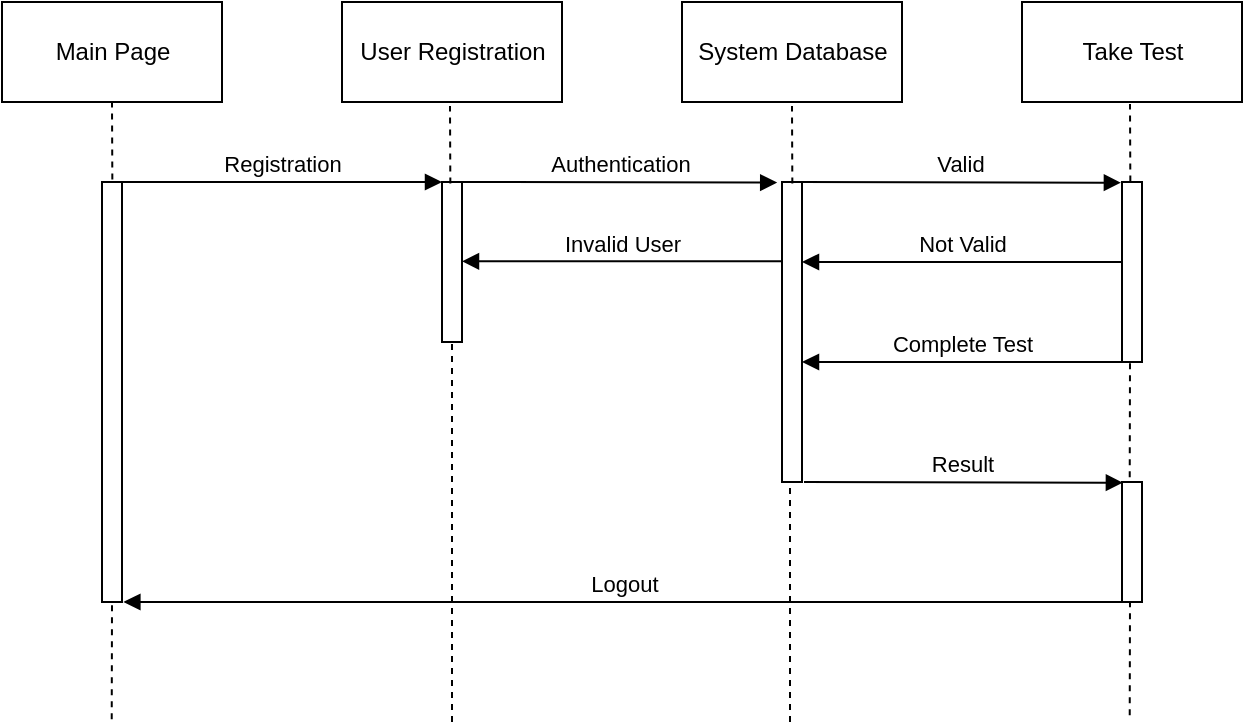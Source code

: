 <mxfile version="17.2.4" type="github">
  <diagram id="AHQxvIInp3seyibK6ZMS" name="Page-1">
    <mxGraphModel dx="716" dy="372" grid="1" gridSize="10" guides="1" tooltips="1" connect="1" arrows="1" fold="1" page="1" pageScale="1" pageWidth="850" pageHeight="1100" math="0" shadow="0">
      <root>
        <mxCell id="0" />
        <mxCell id="1" parent="0" />
        <mxCell id="uE9h87e7g1pPO8UFVxm6-2" value="Main Page" style="html=1;" vertex="1" parent="1">
          <mxGeometry x="100" y="120" width="110" height="50" as="geometry" />
        </mxCell>
        <mxCell id="uE9h87e7g1pPO8UFVxm6-3" value="User Registration" style="html=1;" vertex="1" parent="1">
          <mxGeometry x="270" y="120" width="110" height="50" as="geometry" />
        </mxCell>
        <mxCell id="uE9h87e7g1pPO8UFVxm6-4" value="System Database" style="html=1;" vertex="1" parent="1">
          <mxGeometry x="440" y="120" width="110" height="50" as="geometry" />
        </mxCell>
        <mxCell id="uE9h87e7g1pPO8UFVxm6-5" value="Take Test" style="html=1;" vertex="1" parent="1">
          <mxGeometry x="610" y="120" width="110" height="50" as="geometry" />
        </mxCell>
        <mxCell id="uE9h87e7g1pPO8UFVxm6-6" value="" style="html=1;points=[];perimeter=orthogonalPerimeter;" vertex="1" parent="1">
          <mxGeometry x="150" y="210" width="10" height="210" as="geometry" />
        </mxCell>
        <mxCell id="uE9h87e7g1pPO8UFVxm6-7" value="Registration" style="html=1;verticalAlign=bottom;endArrow=block;rounded=0;" edge="1" parent="1" target="uE9h87e7g1pPO8UFVxm6-8">
          <mxGeometry width="80" relative="1" as="geometry">
            <mxPoint x="160" y="210" as="sourcePoint" />
            <mxPoint x="310" y="210" as="targetPoint" />
          </mxGeometry>
        </mxCell>
        <mxCell id="uE9h87e7g1pPO8UFVxm6-8" value="" style="html=1;points=[];perimeter=orthogonalPerimeter;" vertex="1" parent="1">
          <mxGeometry x="320" y="210" width="10" height="80" as="geometry" />
        </mxCell>
        <mxCell id="uE9h87e7g1pPO8UFVxm6-9" value="Authentication" style="html=1;verticalAlign=bottom;endArrow=block;rounded=0;entryX=-0.24;entryY=0.002;entryDx=0;entryDy=0;entryPerimeter=0;" edge="1" parent="1" target="uE9h87e7g1pPO8UFVxm6-10">
          <mxGeometry width="80" relative="1" as="geometry">
            <mxPoint x="330" y="210" as="sourcePoint" />
            <mxPoint x="480" y="210" as="targetPoint" />
          </mxGeometry>
        </mxCell>
        <mxCell id="uE9h87e7g1pPO8UFVxm6-10" value="" style="html=1;points=[];perimeter=orthogonalPerimeter;" vertex="1" parent="1">
          <mxGeometry x="490" y="210" width="10" height="150" as="geometry" />
        </mxCell>
        <mxCell id="uE9h87e7g1pPO8UFVxm6-11" value="" style="html=1;points=[];perimeter=orthogonalPerimeter;" vertex="1" parent="1">
          <mxGeometry x="660" y="210" width="10" height="90" as="geometry" />
        </mxCell>
        <mxCell id="uE9h87e7g1pPO8UFVxm6-12" value="" style="html=1;points=[];perimeter=orthogonalPerimeter;" vertex="1" parent="1">
          <mxGeometry x="660" y="360" width="10" height="60" as="geometry" />
        </mxCell>
        <mxCell id="uE9h87e7g1pPO8UFVxm6-13" value="Valid" style="html=1;verticalAlign=bottom;endArrow=block;rounded=0;entryX=-0.055;entryY=0.004;entryDx=0;entryDy=0;entryPerimeter=0;" edge="1" parent="1" target="uE9h87e7g1pPO8UFVxm6-11">
          <mxGeometry width="80" relative="1" as="geometry">
            <mxPoint x="500" y="210" as="sourcePoint" />
            <mxPoint x="580" y="210" as="targetPoint" />
          </mxGeometry>
        </mxCell>
        <mxCell id="uE9h87e7g1pPO8UFVxm6-14" value="Not Valid" style="html=1;verticalAlign=bottom;endArrow=block;rounded=0;" edge="1" parent="1">
          <mxGeometry width="80" relative="1" as="geometry">
            <mxPoint x="660" y="250" as="sourcePoint" />
            <mxPoint x="500" y="250" as="targetPoint" />
          </mxGeometry>
        </mxCell>
        <mxCell id="uE9h87e7g1pPO8UFVxm6-15" value="Invalid User&lt;span style=&quot;color: rgba(0 , 0 , 0 , 0) ; font-family: monospace ; font-size: 0px ; background-color: rgb(248 , 249 , 250)&quot;&gt;%3CmxGraphModel%3E%3Croot%3E%3CmxCell%20id%3D%220%22%2F%3E%3CmxCell%20id%3D%221%22%20parent%3D%220%22%2F%3E%3CmxCell%20id%3D%222%22%20value%3D%22Not%20Valid%22%20style%3D%22html%3D1%3BverticalAlign%3Dbottom%3BendArrow%3Dblock%3Brounded%3D0%3B%22%20edge%3D%221%22%20parent%3D%221%22%3E%3CmxGeometry%20width%3D%2280%22%20relative%3D%221%22%20as%3D%22geometry%22%3E%3CmxPoint%20x%3D%22660%22%20y%3D%22250%22%20as%3D%22sourcePoint%22%2F%3E%3CmxPoint%20x%3D%22500%22%20y%3D%22250%22%20as%3D%22targetPoint%22%2F%3E%3C%2FmxGeometry%3E%3C%2FmxCell%3E%3C%2Froot%3E%3C%2FmxGraphModel%3E&lt;/span&gt;" style="html=1;verticalAlign=bottom;endArrow=block;rounded=0;" edge="1" parent="1">
          <mxGeometry width="80" relative="1" as="geometry">
            <mxPoint x="490" y="249.66" as="sourcePoint" />
            <mxPoint x="330" y="249.66" as="targetPoint" />
          </mxGeometry>
        </mxCell>
        <mxCell id="uE9h87e7g1pPO8UFVxm6-16" value="Complete Test" style="html=1;verticalAlign=bottom;endArrow=block;rounded=0;" edge="1" parent="1">
          <mxGeometry width="80" relative="1" as="geometry">
            <mxPoint x="660" y="300" as="sourcePoint" />
            <mxPoint x="500" y="300" as="targetPoint" />
          </mxGeometry>
        </mxCell>
        <mxCell id="uE9h87e7g1pPO8UFVxm6-17" value="Result" style="html=1;verticalAlign=bottom;endArrow=block;rounded=0;entryX=-0.055;entryY=0.004;entryDx=0;entryDy=0;entryPerimeter=0;" edge="1" parent="1">
          <mxGeometry width="80" relative="1" as="geometry">
            <mxPoint x="501" y="360" as="sourcePoint" />
            <mxPoint x="660.45" y="360.36" as="targetPoint" />
          </mxGeometry>
        </mxCell>
        <mxCell id="uE9h87e7g1pPO8UFVxm6-18" value="Logout" style="html=1;verticalAlign=bottom;endArrow=block;rounded=0;entryX=1.069;entryY=1;entryDx=0;entryDy=0;entryPerimeter=0;" edge="1" parent="1" target="uE9h87e7g1pPO8UFVxm6-6">
          <mxGeometry width="80" relative="1" as="geometry">
            <mxPoint x="661" y="420" as="sourcePoint" />
            <mxPoint x="501" y="420" as="targetPoint" />
          </mxGeometry>
        </mxCell>
        <mxCell id="uE9h87e7g1pPO8UFVxm6-20" value="" style="endArrow=none;dashed=1;html=1;rounded=0;entryX=0.5;entryY=1;entryDx=0;entryDy=0;exitX=0.517;exitY=-0.006;exitDx=0;exitDy=0;exitPerimeter=0;" edge="1" parent="1" source="uE9h87e7g1pPO8UFVxm6-6" target="uE9h87e7g1pPO8UFVxm6-2">
          <mxGeometry width="50" height="50" relative="1" as="geometry">
            <mxPoint x="160" y="210" as="sourcePoint" />
            <mxPoint x="200" y="160" as="targetPoint" />
          </mxGeometry>
        </mxCell>
        <mxCell id="uE9h87e7g1pPO8UFVxm6-21" value="" style="endArrow=none;dashed=1;html=1;rounded=0;entryX=0.5;entryY=1;entryDx=0;entryDy=0;exitX=0.517;exitY=-0.006;exitDx=0;exitDy=0;exitPerimeter=0;" edge="1" parent="1">
          <mxGeometry width="50" height="50" relative="1" as="geometry">
            <mxPoint x="324.17" y="210.74" as="sourcePoint" />
            <mxPoint x="324.0" y="172" as="targetPoint" />
          </mxGeometry>
        </mxCell>
        <mxCell id="uE9h87e7g1pPO8UFVxm6-22" value="" style="endArrow=none;dashed=1;html=1;rounded=0;entryX=0.5;entryY=1;entryDx=0;entryDy=0;exitX=0.517;exitY=-0.006;exitDx=0;exitDy=0;exitPerimeter=0;" edge="1" parent="1">
          <mxGeometry width="50" height="50" relative="1" as="geometry">
            <mxPoint x="495.17" y="210.74" as="sourcePoint" />
            <mxPoint x="495" y="172" as="targetPoint" />
          </mxGeometry>
        </mxCell>
        <mxCell id="uE9h87e7g1pPO8UFVxm6-23" value="" style="endArrow=none;dashed=1;html=1;rounded=0;entryX=0.5;entryY=1;entryDx=0;entryDy=0;exitX=0.517;exitY=-0.006;exitDx=0;exitDy=0;exitPerimeter=0;" edge="1" parent="1">
          <mxGeometry width="50" height="50" relative="1" as="geometry">
            <mxPoint x="664.17" y="209.74" as="sourcePoint" />
            <mxPoint x="664" y="171" as="targetPoint" />
          </mxGeometry>
        </mxCell>
        <mxCell id="uE9h87e7g1pPO8UFVxm6-24" value="" style="endArrow=none;dashed=1;html=1;rounded=0;entryX=0.5;entryY=1;entryDx=0;entryDy=0;exitX=0.386;exitY=-0.039;exitDx=0;exitDy=0;exitPerimeter=0;" edge="1" parent="1" source="uE9h87e7g1pPO8UFVxm6-12">
          <mxGeometry width="50" height="50" relative="1" as="geometry">
            <mxPoint x="664.17" y="338.74" as="sourcePoint" />
            <mxPoint x="664" y="300" as="targetPoint" />
          </mxGeometry>
        </mxCell>
        <mxCell id="uE9h87e7g1pPO8UFVxm6-25" value="" style="endArrow=none;dashed=1;html=1;rounded=0;entryX=0.5;entryY=1;entryDx=0;entryDy=0;exitX=0.386;exitY=-0.039;exitDx=0;exitDy=0;exitPerimeter=0;" edge="1" parent="1">
          <mxGeometry width="50" height="50" relative="1" as="geometry">
            <mxPoint x="663.86" y="476.66" as="sourcePoint" />
            <mxPoint x="664" y="419" as="targetPoint" />
          </mxGeometry>
        </mxCell>
        <mxCell id="uE9h87e7g1pPO8UFVxm6-26" value="" style="endArrow=none;dashed=1;html=1;rounded=0;entryX=0.5;entryY=1;entryDx=0;entryDy=0;" edge="1" parent="1">
          <mxGeometry width="50" height="50" relative="1" as="geometry">
            <mxPoint x="494" y="480" as="sourcePoint" />
            <mxPoint x="494" y="361" as="targetPoint" />
          </mxGeometry>
        </mxCell>
        <mxCell id="uE9h87e7g1pPO8UFVxm6-27" value="" style="endArrow=none;dashed=1;html=1;rounded=0;entryX=0.5;entryY=1;entryDx=0;entryDy=0;" edge="1" parent="1">
          <mxGeometry width="50" height="50" relative="1" as="geometry">
            <mxPoint x="325" y="480" as="sourcePoint" />
            <mxPoint x="325" y="291" as="targetPoint" />
          </mxGeometry>
        </mxCell>
        <mxCell id="uE9h87e7g1pPO8UFVxm6-28" value="" style="endArrow=none;dashed=1;html=1;rounded=0;entryX=0.5;entryY=1;entryDx=0;entryDy=0;exitX=0.386;exitY=-0.039;exitDx=0;exitDy=0;exitPerimeter=0;" edge="1" parent="1">
          <mxGeometry width="50" height="50" relative="1" as="geometry">
            <mxPoint x="154.86" y="478.66" as="sourcePoint" />
            <mxPoint x="155" y="421" as="targetPoint" />
          </mxGeometry>
        </mxCell>
      </root>
    </mxGraphModel>
  </diagram>
</mxfile>
